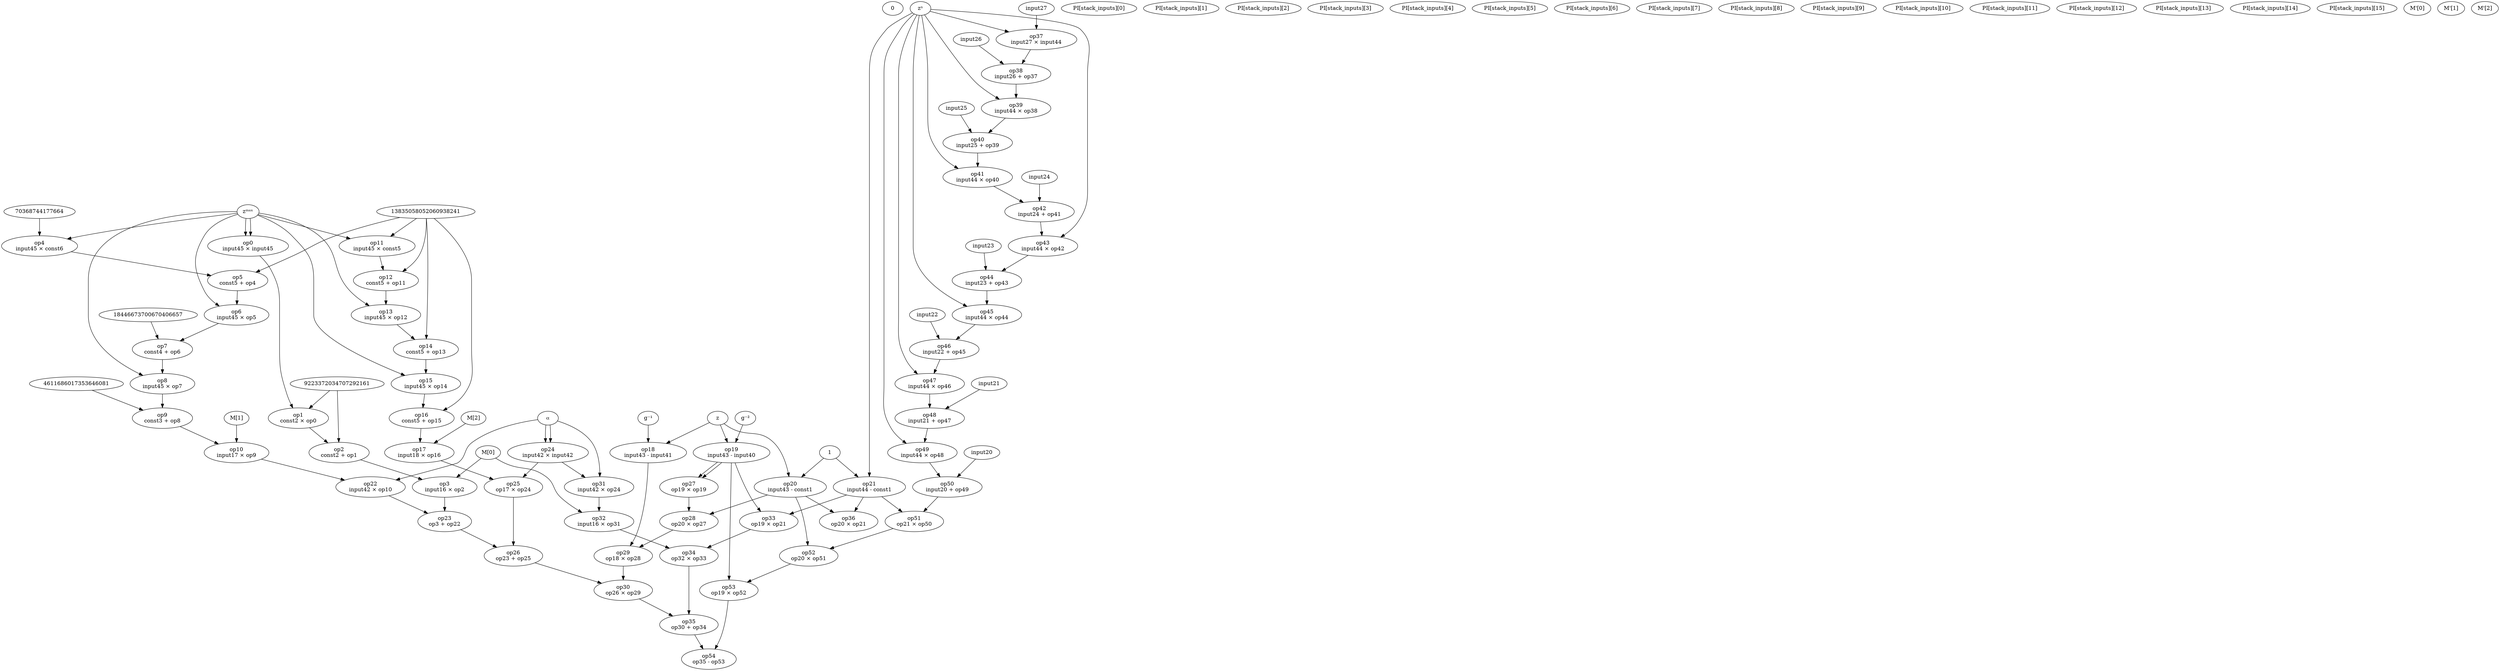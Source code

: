 digraph G {
const0 [label="0"]
const1 [label="1"]
const2 [label="9223372034707292161"]
const3 [label="4611686017353646081"]
const4 [label="18446673700670406657"]
const5 [label="13835058052060938241"]
const6 [label="70368744177664"]
input0 [label="PI[stack_inputs][0]"]
input1 [label="PI[stack_inputs][1]"]
input2 [label="PI[stack_inputs][2]"]
input3 [label="PI[stack_inputs][3]"]
input4 [label="PI[stack_inputs][4]"]
input5 [label="PI[stack_inputs][5]"]
input6 [label="PI[stack_inputs][6]"]
input7 [label="PI[stack_inputs][7]"]
input8 [label="PI[stack_inputs][8]"]
input9 [label="PI[stack_inputs][9]"]
input10 [label="PI[stack_inputs][10]"]
input11 [label="PI[stack_inputs][11]"]
input12 [label="PI[stack_inputs][12]"]
input13 [label="PI[stack_inputs][13]"]
input14 [label="PI[stack_inputs][14]"]
input15 [label="PI[stack_inputs][15]"]
input16 [label="M[0]"]
input17 [label="M[1]"]
input18 [label="M[2]"]
input28 [label="M'[0]"]
input29 [label="M'[1]"]
input30 [label="M'[2]"]
input40 [label="g⁻²"]
input41 [label="g⁻¹"]
input42 [label="⍺"]
input43 [label="z"]
input44 [label="zⁿ"]
input45 [label="zᵐᵃˣ"]
op0 [label="op0\ninput45 × input45"]
input45 -> op0
input45 -> op0
op1 [label="op1\nconst2 × op0"]
const2 -> op1
op0 -> op1
op2 [label="op2\nconst2 + op1"]
const2 -> op2
op1 -> op2
op3 [label="op3\ninput16 × op2"]
input16 -> op3
op2 -> op3
op4 [label="op4\ninput45 × const6"]
input45 -> op4
const6 -> op4
op5 [label="op5\nconst5 + op4"]
const5 -> op5
op4 -> op5
op6 [label="op6\ninput45 × op5"]
input45 -> op6
op5 -> op6
op7 [label="op7\nconst4 + op6"]
const4 -> op7
op6 -> op7
op8 [label="op8\ninput45 × op7"]
input45 -> op8
op7 -> op8
op9 [label="op9\nconst3 + op8"]
const3 -> op9
op8 -> op9
op10 [label="op10\ninput17 × op9"]
input17 -> op10
op9 -> op10
op11 [label="op11\ninput45 × const5"]
input45 -> op11
const5 -> op11
op12 [label="op12\nconst5 + op11"]
const5 -> op12
op11 -> op12
op13 [label="op13\ninput45 × op12"]
input45 -> op13
op12 -> op13
op14 [label="op14\nconst5 + op13"]
const5 -> op14
op13 -> op14
op15 [label="op15\ninput45 × op14"]
input45 -> op15
op14 -> op15
op16 [label="op16\nconst5 + op15"]
const5 -> op16
op15 -> op16
op17 [label="op17\ninput18 × op16"]
input18 -> op17
op16 -> op17
op18 [label="op18\ninput43 - input41"]
input43 -> op18
input41 -> op18
op19 [label="op19\ninput43 - input40"]
input43 -> op19
input40 -> op19
op20 [label="op20\ninput43 - const1"]
input43 -> op20
const1 -> op20
op21 [label="op21\ninput44 - const1"]
input44 -> op21
const1 -> op21
op22 [label="op22\ninput42 × op10"]
input42 -> op22
op10 -> op22
op23 [label="op23\nop3 + op22"]
op3 -> op23
op22 -> op23
op24 [label="op24\ninput42 × input42"]
input42 -> op24
input42 -> op24
op25 [label="op25\nop17 × op24"]
op17 -> op25
op24 -> op25
op26 [label="op26\nop23 + op25"]
op23 -> op26
op25 -> op26
op27 [label="op27\nop19 × op19"]
op19 -> op27
op19 -> op27
op28 [label="op28\nop20 × op27"]
op20 -> op28
op27 -> op28
op29 [label="op29\nop18 × op28"]
op18 -> op29
op28 -> op29
op30 [label="op30\nop26 × op29"]
op26 -> op30
op29 -> op30
op31 [label="op31\ninput42 × op24"]
input42 -> op31
op24 -> op31
op32 [label="op32\ninput16 × op31"]
input16 -> op32
op31 -> op32
op33 [label="op33\nop19 × op21"]
op19 -> op33
op21 -> op33
op34 [label="op34\nop32 × op33"]
op32 -> op34
op33 -> op34
op35 [label="op35\nop30 + op34"]
op30 -> op35
op34 -> op35
op36 [label="op36\nop20 × op21"]
op20 -> op36
op21 -> op36
op37 [label="op37\ninput27 × input44"]
input27 -> op37
input44 -> op37
op38 [label="op38\ninput26 + op37"]
input26 -> op38
op37 -> op38
op39 [label="op39\ninput44 × op38"]
input44 -> op39
op38 -> op39
op40 [label="op40\ninput25 + op39"]
input25 -> op40
op39 -> op40
op41 [label="op41\ninput44 × op40"]
input44 -> op41
op40 -> op41
op42 [label="op42\ninput24 + op41"]
input24 -> op42
op41 -> op42
op43 [label="op43\ninput44 × op42"]
input44 -> op43
op42 -> op43
op44 [label="op44\ninput23 + op43"]
input23 -> op44
op43 -> op44
op45 [label="op45\ninput44 × op44"]
input44 -> op45
op44 -> op45
op46 [label="op46\ninput22 + op45"]
input22 -> op46
op45 -> op46
op47 [label="op47\ninput44 × op46"]
input44 -> op47
op46 -> op47
op48 [label="op48\ninput21 + op47"]
input21 -> op48
op47 -> op48
op49 [label="op49\ninput44 × op48"]
input44 -> op49
op48 -> op49
op50 [label="op50\ninput20 + op49"]
input20 -> op50
op49 -> op50
op51 [label="op51\nop21 × op50"]
op21 -> op51
op50 -> op51
op52 [label="op52\nop20 × op51"]
op20 -> op52
op51 -> op52
op53 [label="op53\nop19 × op52"]
op19 -> op53
op52 -> op53
op54 [label="op54\nop35 - op53"]
op35 -> op54
op53 -> op54
}
